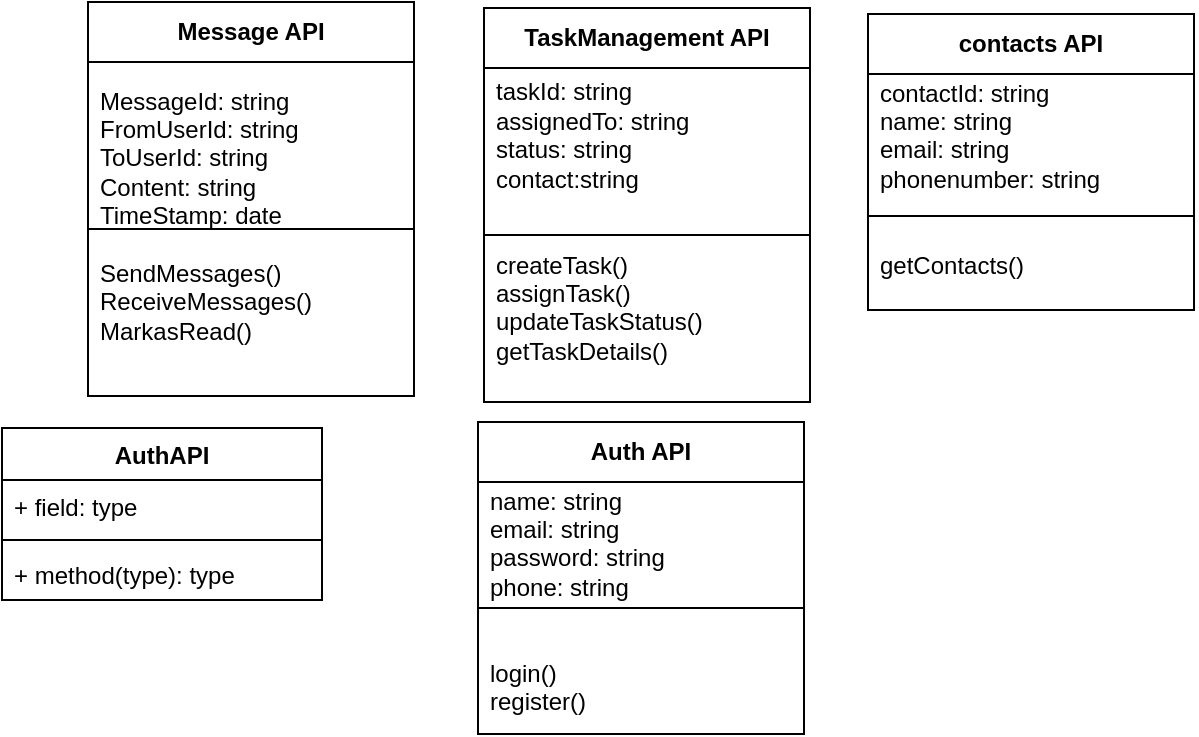 <mxfile version="24.8.3">
  <diagram name="Page-1" id="PEPDBnv7BUjbLOJwQsaa">
    <mxGraphModel dx="786" dy="423" grid="0" gridSize="10" guides="1" tooltips="1" connect="1" arrows="1" fold="1" page="1" pageScale="1" pageWidth="850" pageHeight="1100" math="0" shadow="0">
      <root>
        <mxCell id="0" />
        <mxCell id="1" parent="0" />
        <mxCell id="f1IOmGDggXInAyf-Hdgl-21" value="&lt;b&gt;Message API&lt;/b&gt;" style="swimlane;fontStyle=0;childLayout=stackLayout;horizontal=1;startSize=30;horizontalStack=0;resizeParent=1;resizeParentMax=0;resizeLast=0;collapsible=1;marginBottom=0;whiteSpace=wrap;html=1;" vertex="1" parent="1">
          <mxGeometry x="140" y="140" width="163" height="197" as="geometry" />
        </mxCell>
        <mxCell id="f1IOmGDggXInAyf-Hdgl-24" value="MessageId: string&lt;div&gt;FromUserId: string&lt;/div&gt;&lt;div&gt;ToUserId: string&lt;/div&gt;&lt;div&gt;Content: string&lt;/div&gt;&lt;div&gt;TimeStamp: date&lt;/div&gt;&lt;div&gt;&lt;br&gt;&lt;/div&gt;&lt;div&gt;SendMessages()&lt;/div&gt;&lt;div&gt;ReceiveMessages()&lt;/div&gt;&lt;div&gt;MarkasRead()&lt;/div&gt;&lt;div&gt;&lt;br&gt;&lt;/div&gt;" style="text;strokeColor=none;fillColor=none;align=left;verticalAlign=middle;spacingLeft=4;spacingRight=4;overflow=hidden;points=[[0,0.5],[1,0.5]];portConstraint=eastwest;rotatable=0;whiteSpace=wrap;html=1;" vertex="1" parent="f1IOmGDggXInAyf-Hdgl-21">
          <mxGeometry y="30" width="163" height="167" as="geometry" />
        </mxCell>
        <mxCell id="f1IOmGDggXInAyf-Hdgl-25" value="" style="endArrow=none;html=1;rounded=0;exitX=0;exitY=0.5;exitDx=0;exitDy=0;entryX=1;entryY=0.5;entryDx=0;entryDy=0;" edge="1" parent="f1IOmGDggXInAyf-Hdgl-21" source="f1IOmGDggXInAyf-Hdgl-24" target="f1IOmGDggXInAyf-Hdgl-24">
          <mxGeometry width="50" height="50" relative="1" as="geometry">
            <mxPoint x="239" y="149" as="sourcePoint" />
            <mxPoint x="289" y="99" as="targetPoint" />
          </mxGeometry>
        </mxCell>
        <mxCell id="f1IOmGDggXInAyf-Hdgl-26" value="&lt;b&gt;TaskManagement API&lt;/b&gt;" style="swimlane;fontStyle=0;childLayout=stackLayout;horizontal=1;startSize=30;horizontalStack=0;resizeParent=1;resizeParentMax=0;resizeLast=0;collapsible=1;marginBottom=0;whiteSpace=wrap;html=1;" vertex="1" parent="1">
          <mxGeometry x="338" y="143" width="163" height="197" as="geometry" />
        </mxCell>
        <mxCell id="f1IOmGDggXInAyf-Hdgl-27" value="taskId: string&lt;br&gt;&lt;div&gt;assignedTo: string&lt;/div&gt;&lt;div&gt;status: string&lt;/div&gt;&lt;div&gt;contact:string&lt;/div&gt;&lt;div&gt;&lt;br&gt;&lt;/div&gt;&lt;div&gt;&lt;br&gt;&lt;/div&gt;&lt;div&gt;createTask()&lt;/div&gt;&lt;div&gt;assignTask()&lt;/div&gt;&lt;div&gt;updateTaskStatus()&lt;/div&gt;&lt;div&gt;getTaskDetails()&lt;/div&gt;&lt;div&gt;&lt;br&gt;&lt;/div&gt;" style="text;strokeColor=none;fillColor=none;align=left;verticalAlign=middle;spacingLeft=4;spacingRight=4;overflow=hidden;points=[[0,0.5],[1,0.5]];portConstraint=eastwest;rotatable=0;whiteSpace=wrap;html=1;" vertex="1" parent="f1IOmGDggXInAyf-Hdgl-26">
          <mxGeometry y="30" width="163" height="167" as="geometry" />
        </mxCell>
        <mxCell id="f1IOmGDggXInAyf-Hdgl-28" value="" style="endArrow=none;html=1;rounded=0;exitX=0;exitY=0.5;exitDx=0;exitDy=0;entryX=1;entryY=0.5;entryDx=0;entryDy=0;" edge="1" parent="f1IOmGDggXInAyf-Hdgl-26" source="f1IOmGDggXInAyf-Hdgl-27" target="f1IOmGDggXInAyf-Hdgl-27">
          <mxGeometry width="50" height="50" relative="1" as="geometry">
            <mxPoint x="239" y="149" as="sourcePoint" />
            <mxPoint x="289" y="99" as="targetPoint" />
          </mxGeometry>
        </mxCell>
        <mxCell id="f1IOmGDggXInAyf-Hdgl-29" value="&lt;b&gt;contacts API&lt;/b&gt;" style="swimlane;fontStyle=0;childLayout=stackLayout;horizontal=1;startSize=30;horizontalStack=0;resizeParent=1;resizeParentMax=0;resizeLast=0;collapsible=1;marginBottom=0;whiteSpace=wrap;html=1;" vertex="1" parent="1">
          <mxGeometry x="530" y="146" width="163" height="148" as="geometry" />
        </mxCell>
        <mxCell id="f1IOmGDggXInAyf-Hdgl-30" value="contactId: string&lt;br&gt;&lt;div&gt;name: string&lt;/div&gt;&lt;div&gt;email: string&lt;/div&gt;&lt;div&gt;phonenumber: string&lt;/div&gt;&lt;div&gt;&lt;br&gt;&lt;/div&gt;&lt;div&gt;&lt;br&gt;&lt;/div&gt;&lt;div&gt;getContacts()&lt;/div&gt;&lt;div&gt;&lt;br&gt;&lt;/div&gt;&lt;div&gt;&lt;br&gt;&lt;/div&gt;" style="text;strokeColor=none;fillColor=none;align=left;verticalAlign=middle;spacingLeft=4;spacingRight=4;overflow=hidden;points=[[0,0.5],[1,0.5]];portConstraint=eastwest;rotatable=0;whiteSpace=wrap;html=1;" vertex="1" parent="f1IOmGDggXInAyf-Hdgl-29">
          <mxGeometry y="30" width="163" height="118" as="geometry" />
        </mxCell>
        <mxCell id="f1IOmGDggXInAyf-Hdgl-31" value="" style="endArrow=none;html=1;rounded=0;exitX=0;exitY=0.5;exitDx=0;exitDy=0;entryX=1;entryY=0.5;entryDx=0;entryDy=0;" edge="1" parent="f1IOmGDggXInAyf-Hdgl-29">
          <mxGeometry width="50" height="50" relative="1" as="geometry">
            <mxPoint y="101" as="sourcePoint" />
            <mxPoint x="163" y="101" as="targetPoint" />
            <Array as="points">
              <mxPoint x="95" y="101" />
            </Array>
          </mxGeometry>
        </mxCell>
        <mxCell id="f1IOmGDggXInAyf-Hdgl-32" value="AuthAPI" style="swimlane;fontStyle=1;align=center;verticalAlign=top;childLayout=stackLayout;horizontal=1;startSize=26;horizontalStack=0;resizeParent=1;resizeParentMax=0;resizeLast=0;collapsible=1;marginBottom=0;whiteSpace=wrap;html=1;" vertex="1" parent="1">
          <mxGeometry x="97" y="353" width="160" height="86" as="geometry" />
        </mxCell>
        <mxCell id="f1IOmGDggXInAyf-Hdgl-33" value="+ field: type" style="text;strokeColor=none;fillColor=none;align=left;verticalAlign=top;spacingLeft=4;spacingRight=4;overflow=hidden;rotatable=0;points=[[0,0.5],[1,0.5]];portConstraint=eastwest;whiteSpace=wrap;html=1;" vertex="1" parent="f1IOmGDggXInAyf-Hdgl-32">
          <mxGeometry y="26" width="160" height="26" as="geometry" />
        </mxCell>
        <mxCell id="f1IOmGDggXInAyf-Hdgl-34" value="" style="line;strokeWidth=1;fillColor=none;align=left;verticalAlign=middle;spacingTop=-1;spacingLeft=3;spacingRight=3;rotatable=0;labelPosition=right;points=[];portConstraint=eastwest;strokeColor=inherit;" vertex="1" parent="f1IOmGDggXInAyf-Hdgl-32">
          <mxGeometry y="52" width="160" height="8" as="geometry" />
        </mxCell>
        <mxCell id="f1IOmGDggXInAyf-Hdgl-35" value="+ method(type): type" style="text;strokeColor=none;fillColor=none;align=left;verticalAlign=top;spacingLeft=4;spacingRight=4;overflow=hidden;rotatable=0;points=[[0,0.5],[1,0.5]];portConstraint=eastwest;whiteSpace=wrap;html=1;" vertex="1" parent="f1IOmGDggXInAyf-Hdgl-32">
          <mxGeometry y="60" width="160" height="26" as="geometry" />
        </mxCell>
        <mxCell id="f1IOmGDggXInAyf-Hdgl-36" value="&lt;b&gt;Auth API&lt;/b&gt;" style="swimlane;fontStyle=0;childLayout=stackLayout;horizontal=1;startSize=30;horizontalStack=0;resizeParent=1;resizeParentMax=0;resizeLast=0;collapsible=1;marginBottom=0;whiteSpace=wrap;html=1;" vertex="1" parent="1">
          <mxGeometry x="335" y="350" width="163" height="156" as="geometry" />
        </mxCell>
        <mxCell id="f1IOmGDggXInAyf-Hdgl-37" value="name: string&lt;br&gt;&lt;div&gt;email: string&lt;/div&gt;&lt;div&gt;password: string&lt;/div&gt;&lt;div&gt;phone: string&lt;/div&gt;&lt;div&gt;&lt;br&gt;&lt;/div&gt;&lt;div&gt;&lt;br&gt;&lt;/div&gt;&lt;div&gt;login()&lt;/div&gt;&lt;div&gt;register()&lt;/div&gt;&lt;div&gt;&lt;br&gt;&lt;/div&gt;&lt;div&gt;&lt;br&gt;&lt;/div&gt;&lt;div&gt;&lt;br&gt;&lt;/div&gt;" style="text;strokeColor=none;fillColor=none;align=left;verticalAlign=middle;spacingLeft=4;spacingRight=4;overflow=hidden;points=[[0,0.5],[1,0.5]];portConstraint=eastwest;rotatable=0;whiteSpace=wrap;html=1;" vertex="1" parent="f1IOmGDggXInAyf-Hdgl-36">
          <mxGeometry y="30" width="163" height="126" as="geometry" />
        </mxCell>
        <mxCell id="f1IOmGDggXInAyf-Hdgl-38" value="" style="endArrow=none;html=1;rounded=0;exitX=0;exitY=0.5;exitDx=0;exitDy=0;entryX=1;entryY=0.5;entryDx=0;entryDy=0;" edge="1" parent="f1IOmGDggXInAyf-Hdgl-36" source="f1IOmGDggXInAyf-Hdgl-37" target="f1IOmGDggXInAyf-Hdgl-37">
          <mxGeometry width="50" height="50" relative="1" as="geometry">
            <mxPoint x="239" y="149" as="sourcePoint" />
            <mxPoint x="289" y="99" as="targetPoint" />
          </mxGeometry>
        </mxCell>
      </root>
    </mxGraphModel>
  </diagram>
</mxfile>

